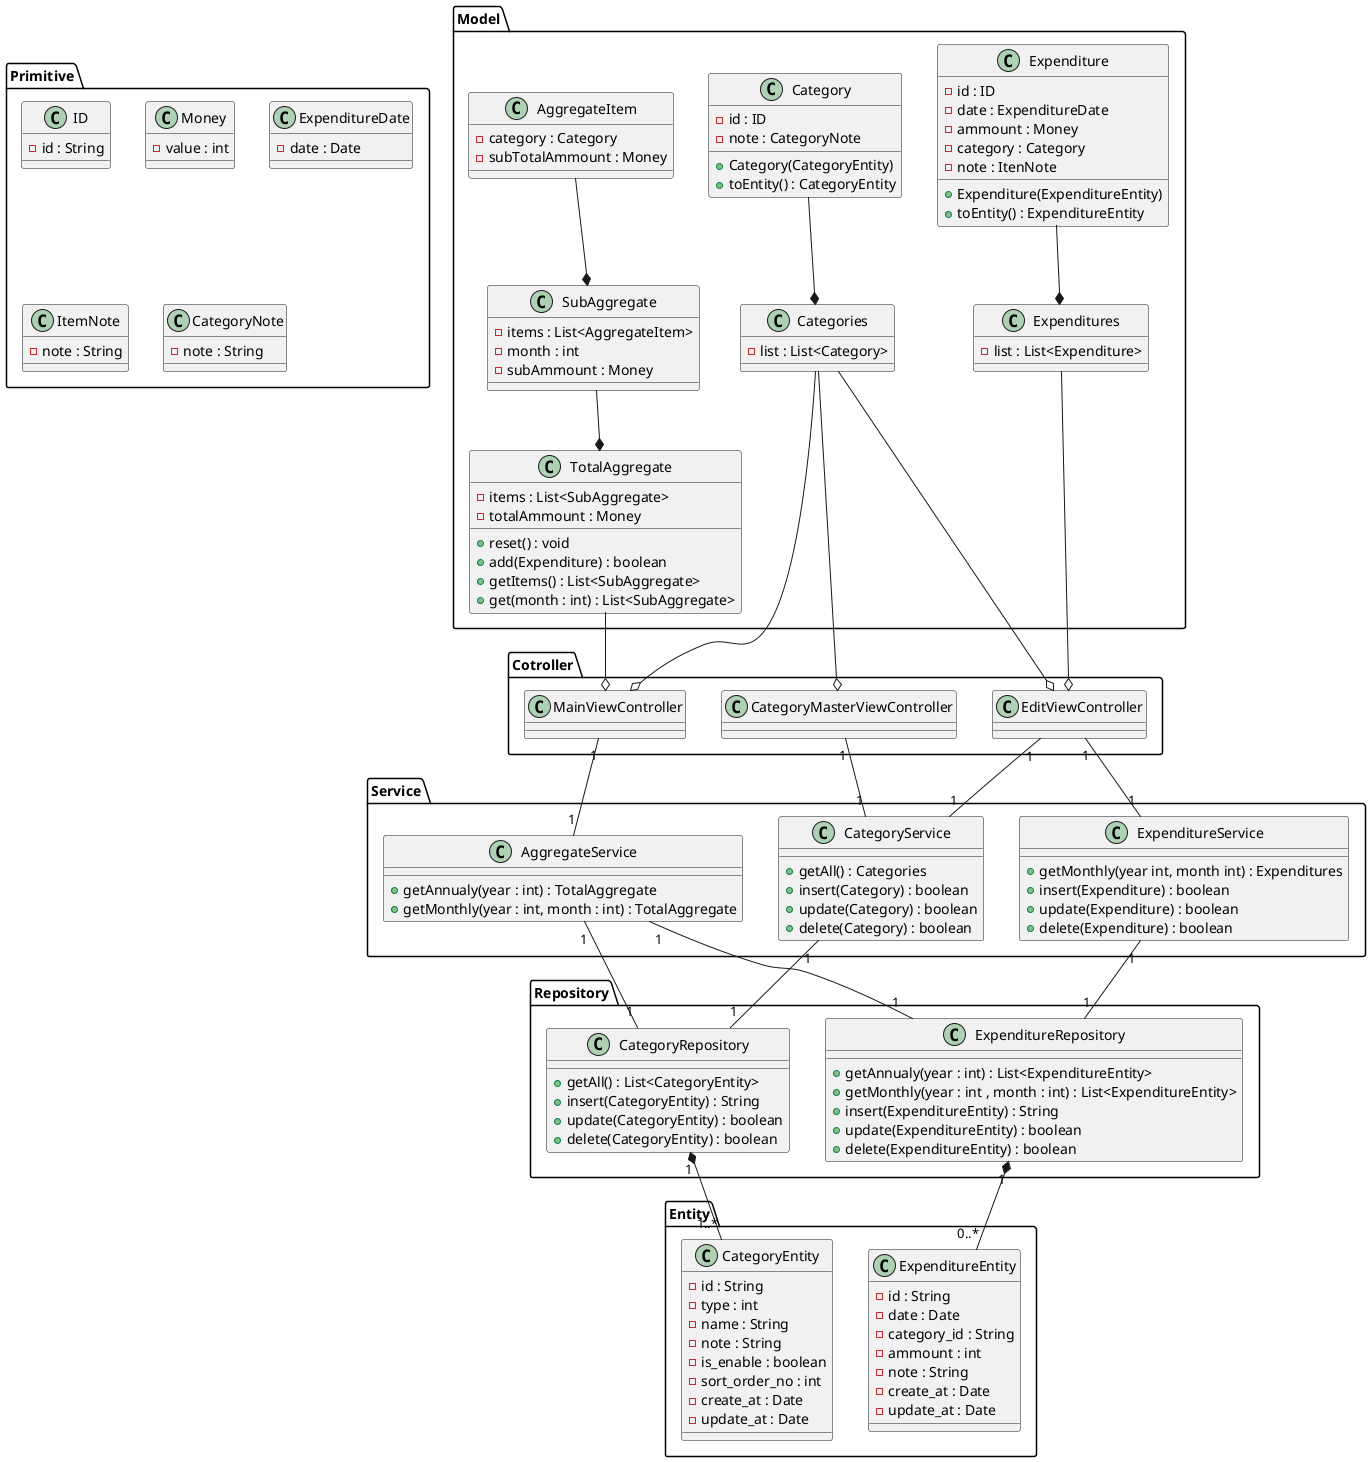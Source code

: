 @startuml

package "Primitive" {

  class ID {
    - id : String
  }

  class Money {
    - value : int
  }

  class ExpenditureDate {
    - date : Date
  }

  class ItemNote {
    - note : String
  }

  class CategoryNote {
    - note : String
  }

}

package "Cotroller" {

  class MainViewController {
  }

  class EditViewController {
  }

  class CategoryMasterViewController {
  }

}

package "Model" {

  class Expenditures {
    - list : List<Expenditure>
  }

  class Expenditure {
    - id : ID
    - date : ExpenditureDate
    - ammount : Money
    - category : Category
    - note : ItenNote
    + Expenditure(ExpenditureEntity)
    + toEntity() : ExpenditureEntity
  }

  class Categories {
    - list : List<Category>
  }

  class Category {
    - id : ID
    - note : CategoryNote
    + Category(CategoryEntity)
    + toEntity() : CategoryEntity
  }

  class TotalAggregate {
    - items : List<SubAggregate>
    - totalAmmount : Money 
    + reset() : void
    + add(Expenditure) : boolean
    + getItems() : List<SubAggregate>
    + get(month : int) : List<SubAggregate>
  }

  class SubAggregate {
    - items : List<AggregateItem>
    - month : int
    - subAmmount : Money 
  }

  class AggregateItem {
    - category : Category
    - subTotalAmmount : Money
  }
}

package "Service" {
  class ExpenditureService {
    + getMonthly(year int, month int) : Expenditures
    + insert(Expenditure) : boolean
    + update(Expenditure) : boolean
    + delete(Expenditure) : boolean
  }

  class CategoryService {
    + getAll() : Categories
    + insert(Category) : boolean
    + update(Category) : boolean
    + delete(Category) : boolean
  }

  class AggregateService {
    + getAnnualy(year : int) : TotalAggregate
    + getMonthly(year : int, month : int) : TotalAggregate
  }
}

package "Repository" {

  class ExpenditureRepository {
    + getAnnualy(year : int) : List<ExpenditureEntity>
    + getMonthly(year : int , month : int) : List<ExpenditureEntity>
    + insert(ExpenditureEntity) : String
    + update(ExpenditureEntity) : boolean
    + delete(ExpenditureEntity) : boolean
  }

  class CategoryRepository {
    + getAll() : List<CategoryEntity>
    + insert(CategoryEntity) : String
    + update(CategoryEntity) : boolean
    + delete(CategoryEntity) : boolean
  }

}

package "Entity" {

  class ExpenditureEntity {
    - id : String
    - date : Date
    - category_id : String
    - ammount : int
    - note : String
    - create_at : Date
    - update_at : Date
  }

  class CategoryEntity {
    - id : String
    - type : int
    - name : String
    - note : String
    - is_enable : boolean
    - sort_order_no : int
    - create_at : Date
    - update_at : Date
  }

}

MainViewController o-up- Categories
MainViewController o-up- TotalAggregate
MainViewController "1" -- "1" AggregateService
EditViewController o-up- Expenditures
EditViewController o-up- Categories
EditViewController "1" -- "1" CategoryService
EditViewController "1" -- "1" ExpenditureService
CategoryMasterViewController o-up- Categories
CategoryMasterViewController "1" -- "1" CategoryService
AggregateService "1" -- "1" ExpenditureRepository
AggregateService "1" -- "1" CategoryRepository
ExpenditureService "1" -- "1" ExpenditureRepository
CategoryService "1" -- "1" CategoryRepository

Expenditures *-up- Expenditure
Categories *-up- Category
TotalAggregate *-up- SubAggregate
SubAggregate *-up- AggregateItem

ExpenditureRepository "1" *-- "0..*" ExpenditureEntity
CategoryRepository "1" *-- "1..*" CategoryEntity

@enduml 

